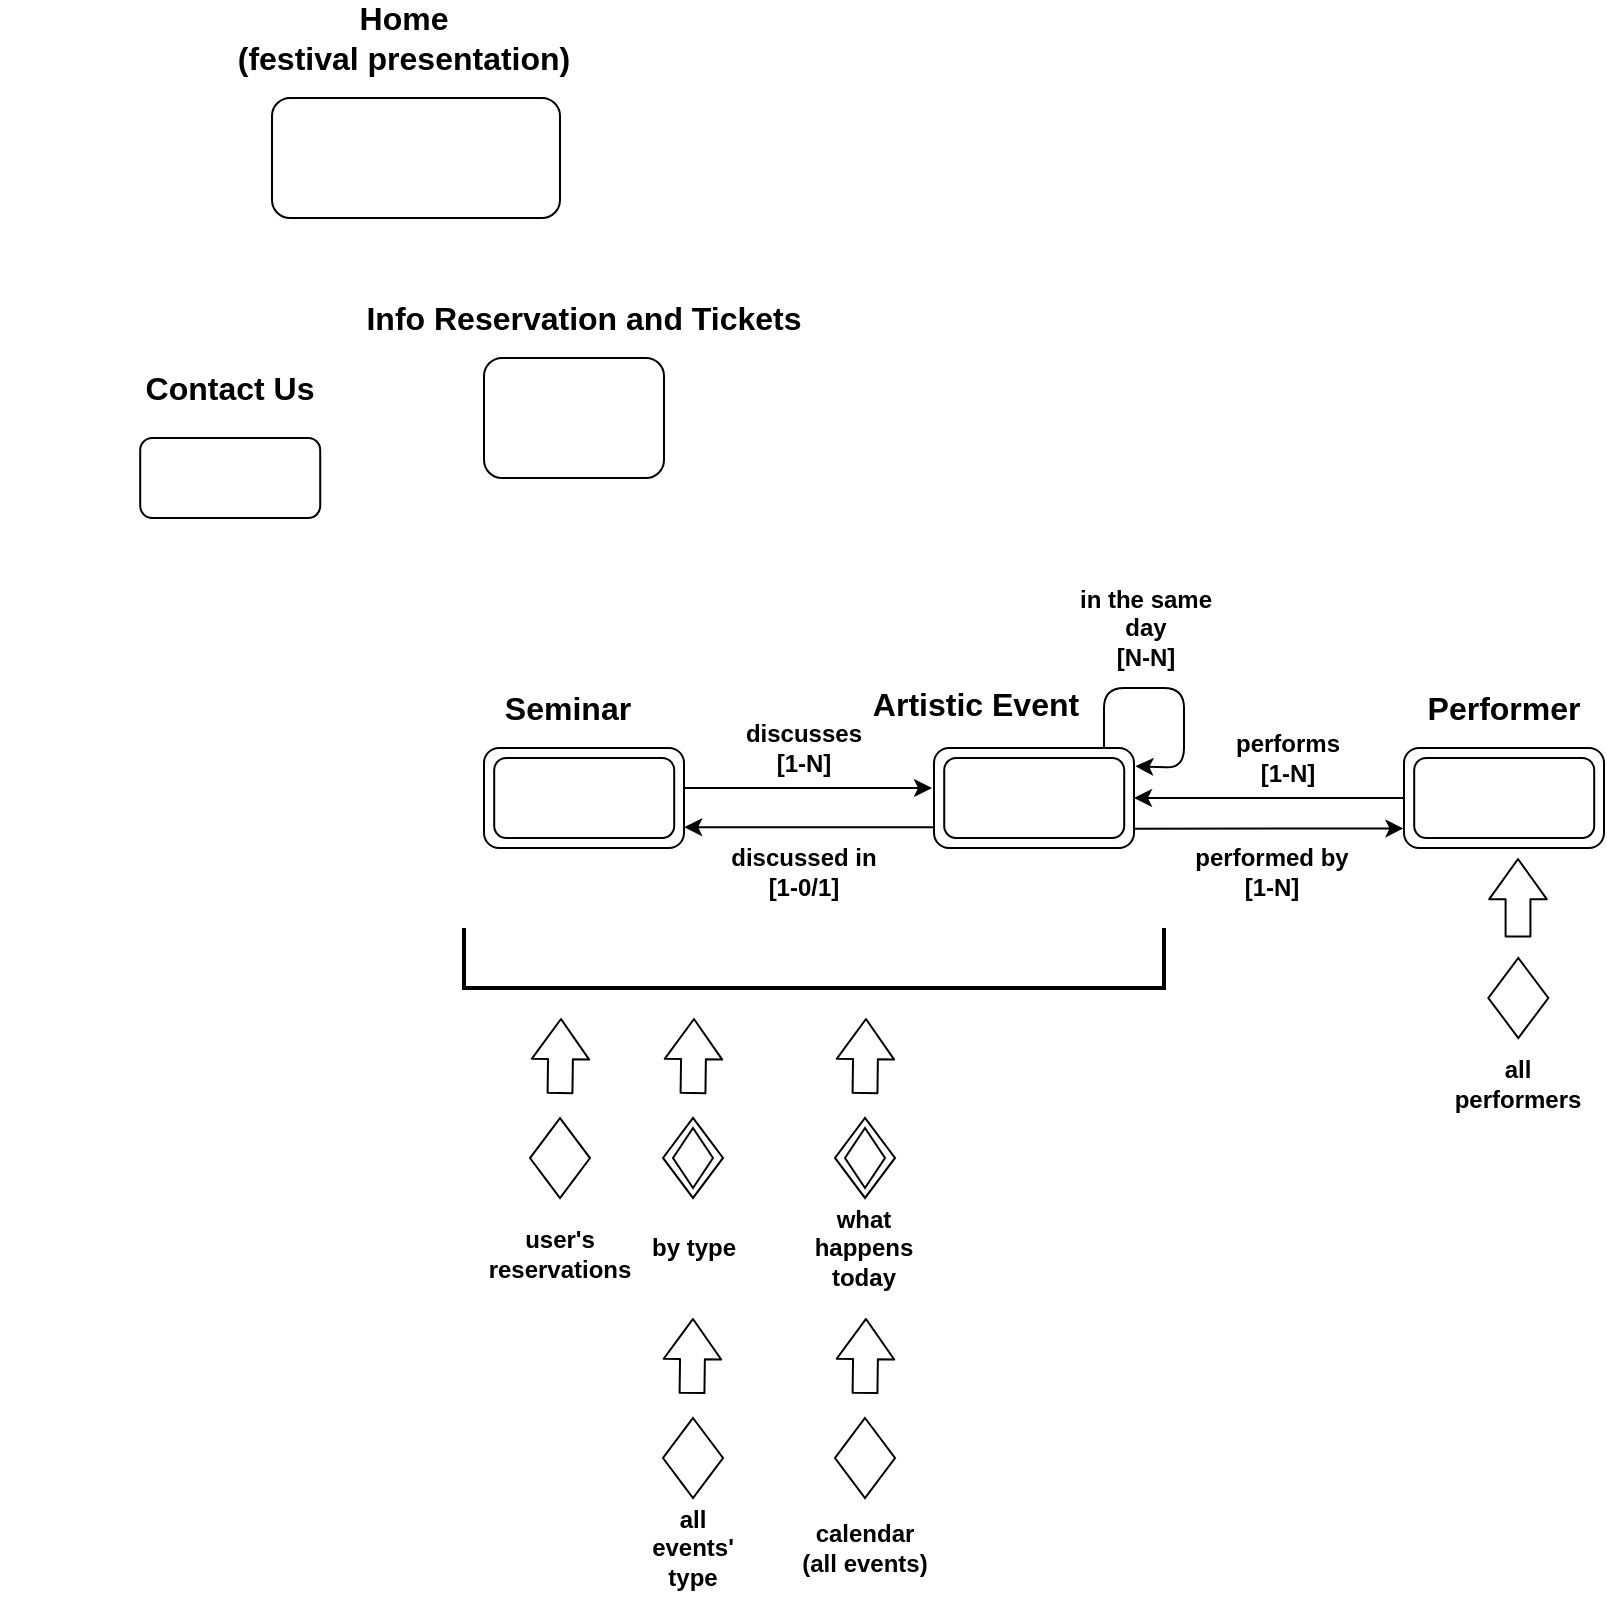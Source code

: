 <mxfile version="10.9.5" type="device"><diagram name="Page-1" id="2a216829-ef6e-dabb-86c1-c78162f3ba2b"><mxGraphModel dx="1756" dy="1036" grid="1" gridSize="10" guides="1" tooltips="1" connect="1" arrows="1" fold="1" page="1" pageScale="1" pageWidth="850" pageHeight="1100" background="#ffffff" math="0" shadow="0"><root><mxCell id="0"/><mxCell id="1" parent="0"/><mxCell id="blR_wqvp6wpX8DeXS2Al-13" value="" style="rounded=1;whiteSpace=wrap;html=1;comic=0;strokeColor=#000000;" parent="1" vertex="1"><mxGeometry x="705" y="625" width="100" height="50" as="geometry"/></mxCell><mxCell id="blR_wqvp6wpX8DeXS2Al-4" value="" style="rounded=1;whiteSpace=wrap;html=1;comic=0;strokeColor=#000000;" parent="1" vertex="1"><mxGeometry x="73.103" y="470" width="90" height="40" as="geometry"/></mxCell><mxCell id="blR_wqvp6wpX8DeXS2Al-5" value="&lt;b&gt;&lt;font style=&quot;font-size: 12px&quot;&gt;&lt;br&gt;&lt;/font&gt;&lt;/b&gt;" style="rounded=1;whiteSpace=wrap;html=1;comic=0;strokeColor=#000000;" parent="1" vertex="1"><mxGeometry x="245" y="430" width="90" height="60" as="geometry"/></mxCell><mxCell id="blR_wqvp6wpX8DeXS2Al-12" value="" style="rounded=1;whiteSpace=wrap;html=1;comic=0;strokeColor=#000000;" parent="1" vertex="1"><mxGeometry x="710.103" y="630" width="90" height="40" as="geometry"/></mxCell><mxCell id="blR_wqvp6wpX8DeXS2Al-14" value="" style="rounded=1;whiteSpace=wrap;html=1;comic=0;strokeColor=#000000;" parent="1" vertex="1"><mxGeometry x="470" y="625" width="100" height="50" as="geometry"/></mxCell><mxCell id="blR_wqvp6wpX8DeXS2Al-15" value="&lt;b&gt;&lt;font style=&quot;font-size: 12px&quot;&gt;&lt;br&gt;&lt;/font&gt;&lt;/b&gt;" style="rounded=1;whiteSpace=wrap;html=1;comic=0;strokeColor=#000000;" parent="1" vertex="1"><mxGeometry x="475.103" y="630" width="90" height="40" as="geometry"/></mxCell><mxCell id="blR_wqvp6wpX8DeXS2Al-16" value="" style="rounded=1;whiteSpace=wrap;html=1;comic=0;strokeColor=#000000;" parent="1" vertex="1"><mxGeometry x="245" y="625" width="100" height="50" as="geometry"/></mxCell><mxCell id="blR_wqvp6wpX8DeXS2Al-17" value="" style="rounded=1;whiteSpace=wrap;html=1;comic=0;strokeColor=#000000;" parent="1" vertex="1"><mxGeometry x="250.103" y="630" width="90" height="40" as="geometry"/></mxCell><mxCell id="ynMecOtG74NgeooXqyOU-1" value="" style="endArrow=classic;html=1;exitX=0;exitY=0.5;exitDx=0;exitDy=0;entryX=1;entryY=0.5;entryDx=0;entryDy=0;" parent="1" source="blR_wqvp6wpX8DeXS2Al-13" target="blR_wqvp6wpX8DeXS2Al-14" edge="1"><mxGeometry width="50" height="50" relative="1" as="geometry"><mxPoint x="495" y="505" as="sourcePoint"/><mxPoint x="565" y="635" as="targetPoint"/></mxGeometry></mxCell><mxCell id="ynMecOtG74NgeooXqyOU-2" value="" style="endArrow=classic;html=1;entryX=-0.003;entryY=0.804;entryDx=0;entryDy=0;exitX=0.995;exitY=0.807;exitDx=0;exitDy=0;exitPerimeter=0;entryPerimeter=0;" parent="1" source="blR_wqvp6wpX8DeXS2Al-14" target="blR_wqvp6wpX8DeXS2Al-13" edge="1"><mxGeometry width="50" height="50" relative="1" as="geometry"><mxPoint x="575" y="658" as="sourcePoint"/><mxPoint x="505" y="515" as="targetPoint"/></mxGeometry></mxCell><mxCell id="ynMecOtG74NgeooXqyOU-3" value="&lt;b&gt;performed by&lt;br&gt;[1-N]&lt;br&gt;&lt;/b&gt;" style="text;html=1;strokeColor=none;fillColor=none;align=center;verticalAlign=middle;whiteSpace=wrap;rounded=0;" parent="1" vertex="1"><mxGeometry x="599" y="667.5" width="80" height="38" as="geometry"/></mxCell><mxCell id="ynMecOtG74NgeooXqyOU-4" value="&lt;b&gt;performs&lt;br&gt;[1-N]&lt;br&gt;&lt;/b&gt;" style="text;html=1;strokeColor=none;fillColor=none;align=center;verticalAlign=middle;whiteSpace=wrap;rounded=0;" parent="1" vertex="1"><mxGeometry x="615" y="605" width="64" height="50" as="geometry"/></mxCell><mxCell id="ynMecOtG74NgeooXqyOU-7" value="" style="endArrow=classic;html=1;entryX=1.007;entryY=0.182;entryDx=0;entryDy=0;entryPerimeter=0;" parent="1" target="blR_wqvp6wpX8DeXS2Al-14" edge="1"><mxGeometry width="50" height="50" relative="1" as="geometry"><mxPoint x="555" y="625" as="sourcePoint"/><mxPoint x="575" y="635" as="targetPoint"/><Array as="points"><mxPoint x="555" y="595"/><mxPoint x="595" y="595"/><mxPoint x="595" y="635"/></Array></mxGeometry></mxCell><mxCell id="ynMecOtG74NgeooXqyOU-11" value="&lt;b&gt;in the same day&lt;br&gt;[N-N]&lt;br&gt;&lt;/b&gt;" style="text;html=1;strokeColor=none;fillColor=none;align=center;verticalAlign=middle;whiteSpace=wrap;rounded=0;" parent="1" vertex="1"><mxGeometry x="541" y="537.5" width="70" height="55" as="geometry"/></mxCell><mxCell id="ynMecOtG74NgeooXqyOU-12" value="" style="endArrow=classic;html=1;" parent="1" edge="1"><mxGeometry width="50" height="50" relative="1" as="geometry"><mxPoint x="345" y="645" as="sourcePoint"/><mxPoint x="469" y="645" as="targetPoint"/></mxGeometry></mxCell><mxCell id="ynMecOtG74NgeooXqyOU-13" value="" style="endArrow=classic;html=1;entryX=1.001;entryY=0.792;entryDx=0;entryDy=0;exitX=-0.005;exitY=0.792;exitDx=0;exitDy=0;entryPerimeter=0;exitPerimeter=0;" parent="1" source="blR_wqvp6wpX8DeXS2Al-14" target="blR_wqvp6wpX8DeXS2Al-16" edge="1"><mxGeometry width="50" height="50" relative="1" as="geometry"><mxPoint x="305" y="705" as="sourcePoint"/><mxPoint x="285" y="675" as="targetPoint"/></mxGeometry></mxCell><mxCell id="ynMecOtG74NgeooXqyOU-14" value="&lt;b&gt;discusses&lt;br&gt;[1-N]&lt;br&gt;&lt;/b&gt;" style="text;html=1;strokeColor=none;fillColor=none;align=center;verticalAlign=middle;whiteSpace=wrap;rounded=0;" parent="1" vertex="1"><mxGeometry x="365" y="602.5" width="80" height="45" as="geometry"/></mxCell><mxCell id="ynMecOtG74NgeooXqyOU-16" value="&lt;b&gt;discussed in&lt;br&gt;[1-0/1]&lt;br&gt;&lt;/b&gt;" style="text;html=1;strokeColor=none;fillColor=none;align=center;verticalAlign=middle;whiteSpace=wrap;rounded=0;" parent="1" vertex="1"><mxGeometry x="365" y="664" width="80" height="45" as="geometry"/></mxCell><mxCell id="ynMecOtG74NgeooXqyOU-17" value="" style="strokeWidth=2;html=1;shape=mxgraph.flowchart.annotation_1;align=left;pointerEvents=1;rotation=-90;" parent="1" vertex="1"><mxGeometry x="395" y="555" width="30" height="350" as="geometry"/></mxCell><mxCell id="ynMecOtG74NgeooXqyOU-18" value="" style="shape=flexArrow;endArrow=classic;html=1;width=12.414;endSize=6.366;endWidth=15.343;" parent="1" edge="1"><mxGeometry width="50" height="50" relative="1" as="geometry"><mxPoint x="762" y="719.781" as="sourcePoint"/><mxPoint x="762" y="680" as="targetPoint"/><Array as="points"/></mxGeometry></mxCell><mxCell id="ynMecOtG74NgeooXqyOU-19" value="" style="rhombus;html=1;align=center;whiteSpace=wrap;comic=0;strokeWidth=1;fontFamily=Comic Sans MS;fontStyle=1;" parent="1" vertex="1"><mxGeometry x="747.164" y="730" width="30" height="40" as="geometry"/></mxCell><mxCell id="ynMecOtG74NgeooXqyOU-20" value="&lt;b&gt;all performers&lt;br&gt;&lt;/b&gt;" style="text;html=1;strokeColor=none;fillColor=none;align=center;verticalAlign=middle;whiteSpace=wrap;rounded=0;" parent="1" vertex="1"><mxGeometry x="727" y="770" width="70" height="45" as="geometry"/></mxCell><mxCell id="ynMecOtG74NgeooXqyOU-21" value="" style="rhombus;html=1;align=center;whiteSpace=wrap;comic=0;strokeWidth=1;fontFamily=Comic Sans MS;fontStyle=1;" parent="1" vertex="1"><mxGeometry x="334.5" y="809.985" width="30" height="40" as="geometry"/></mxCell><mxCell id="ynMecOtG74NgeooXqyOU-22" value="" style="rhombus;html=1;align=center;whiteSpace=wrap;comic=0;strokeWidth=1;fontFamily=Comic Sans MS;fontStyle=1;" parent="1" vertex="1"><mxGeometry x="339.5" y="814.985" width="20" height="30" as="geometry"/></mxCell><mxCell id="ynMecOtG74NgeooXqyOU-23" value="" style="shape=flexArrow;endArrow=classic;html=1;width=12.414;endSize=6.366;endWidth=15.343;" parent="1" edge="1"><mxGeometry width="50" height="50" relative="1" as="geometry"><mxPoint x="349.5" y="798.0" as="sourcePoint"/><mxPoint x="350" y="760" as="targetPoint"/><Array as="points"/></mxGeometry></mxCell><mxCell id="ynMecOtG74NgeooXqyOU-24" value="&lt;b&gt;by type&lt;br&gt;&lt;/b&gt;" style="text;html=1;strokeColor=none;fillColor=none;align=center;verticalAlign=middle;whiteSpace=wrap;rounded=0;" parent="1" vertex="1"><mxGeometry x="314.5" y="865" width="70" height="20" as="geometry"/></mxCell><mxCell id="ynMecOtG74NgeooXqyOU-26" value="" style="rhombus;html=1;align=center;whiteSpace=wrap;comic=0;strokeWidth=1;fontFamily=Comic Sans MS;fontStyle=1;" parent="1" vertex="1"><mxGeometry x="420.5" y="809.985" width="30" height="40" as="geometry"/></mxCell><mxCell id="ynMecOtG74NgeooXqyOU-27" value="" style="rhombus;html=1;align=center;whiteSpace=wrap;comic=0;strokeWidth=1;fontFamily=Comic Sans MS;fontStyle=1;" parent="1" vertex="1"><mxGeometry x="425.5" y="814.985" width="20" height="30" as="geometry"/></mxCell><mxCell id="ynMecOtG74NgeooXqyOU-28" value="" style="shape=flexArrow;endArrow=classic;html=1;width=12.414;endSize=6.366;endWidth=15.343;" parent="1" edge="1"><mxGeometry width="50" height="50" relative="1" as="geometry"><mxPoint x="435.5" y="798" as="sourcePoint"/><mxPoint x="436" y="760" as="targetPoint"/><Array as="points"/></mxGeometry></mxCell><mxCell id="ynMecOtG74NgeooXqyOU-29" value="&lt;b&gt;what happens today&lt;br&gt;&lt;/b&gt;" style="text;html=1;strokeColor=none;fillColor=none;align=center;verticalAlign=middle;whiteSpace=wrap;rounded=0;" parent="1" vertex="1"><mxGeometry x="400" y="850" width="70" height="50" as="geometry"/></mxCell><mxCell id="ynMecOtG74NgeooXqyOU-30" value="" style="rhombus;html=1;align=center;whiteSpace=wrap;comic=0;strokeWidth=1;fontFamily=Comic Sans MS;fontStyle=1;" parent="1" vertex="1"><mxGeometry x="334.5" y="960" width="30" height="40" as="geometry"/></mxCell><mxCell id="ynMecOtG74NgeooXqyOU-31" value="" style="rhombus;html=1;align=center;whiteSpace=wrap;comic=0;strokeWidth=1;fontFamily=Comic Sans MS;fontStyle=1;" parent="1" vertex="1"><mxGeometry x="420.5" y="960" width="30" height="40" as="geometry"/></mxCell><mxCell id="ynMecOtG74NgeooXqyOU-33" value="" style="shape=flexArrow;endArrow=classic;html=1;width=12.414;endSize=6.366;endWidth=15.343;" parent="1" edge="1"><mxGeometry width="50" height="50" relative="1" as="geometry"><mxPoint x="349" y="947.978" as="sourcePoint"/><mxPoint x="349.5" y="909.978" as="targetPoint"/><Array as="points"/></mxGeometry></mxCell><mxCell id="ynMecOtG74NgeooXqyOU-34" value="" style="shape=flexArrow;endArrow=classic;html=1;width=12.414;endSize=6.366;endWidth=15.343;" parent="1" edge="1"><mxGeometry width="50" height="50" relative="1" as="geometry"><mxPoint x="435.5" y="947.978" as="sourcePoint"/><mxPoint x="436" y="909.978" as="targetPoint"/><Array as="points"/></mxGeometry></mxCell><mxCell id="ynMecOtG74NgeooXqyOU-35" value="&lt;b&gt;all events'&lt;br&gt;type&lt;br&gt;&lt;/b&gt;" style="text;html=1;strokeColor=none;fillColor=none;align=center;verticalAlign=middle;whiteSpace=wrap;rounded=0;" parent="1" vertex="1"><mxGeometry x="322" y="990" width="55" height="70" as="geometry"/></mxCell><mxCell id="ynMecOtG74NgeooXqyOU-36" value="&lt;b&gt;calendar&lt;br&gt;(all events)&lt;br&gt;&lt;/b&gt;" style="text;html=1;strokeColor=none;fillColor=none;align=center;verticalAlign=middle;whiteSpace=wrap;rounded=0;" parent="1" vertex="1"><mxGeometry x="403" y="1005" width="65" height="40" as="geometry"/></mxCell><mxCell id="F-Xr-NtM204NEwgvRK8P-1" value="&lt;b&gt;&lt;br&gt;&lt;/b&gt;" style="rounded=1;whiteSpace=wrap;html=1;comic=0;strokeColor=#000000;" parent="1" vertex="1"><mxGeometry x="139" y="300" width="144" height="60" as="geometry"/></mxCell><mxCell id="Z1gnt4a9cuH91cd64Azn-5" value="&lt;b&gt;&lt;font style=&quot;font-size: 16px&quot;&gt;Seminar&lt;/font&gt;&lt;/b&gt;" style="text;html=1;strokeColor=none;fillColor=none;align=center;verticalAlign=middle;whiteSpace=wrap;rounded=0;" vertex="1" parent="1"><mxGeometry x="252" y="595" width="70" height="20" as="geometry"/></mxCell><mxCell id="Z1gnt4a9cuH91cd64Azn-6" value="&lt;b&gt;&lt;font style=&quot;font-size: 16px&quot;&gt;Artistic Event&lt;/font&gt;&lt;/b&gt;" style="text;html=1;strokeColor=none;fillColor=none;align=center;verticalAlign=middle;whiteSpace=wrap;rounded=0;" vertex="1" parent="1"><mxGeometry x="435.5" y="592.5" width="110" height="20" as="geometry"/></mxCell><mxCell id="Z1gnt4a9cuH91cd64Azn-7" value="&lt;b&gt;&lt;font style=&quot;font-size: 16px&quot;&gt;Performer&lt;/font&gt;&lt;/b&gt;" style="text;html=1;strokeColor=none;fillColor=none;align=center;verticalAlign=middle;whiteSpace=wrap;rounded=0;" vertex="1" parent="1"><mxGeometry x="720" y="595" width="70" height="20" as="geometry"/></mxCell><mxCell id="Z1gnt4a9cuH91cd64Azn-8" value="&lt;b&gt;&lt;font style=&quot;font-size: 16px&quot;&gt;Home&lt;br&gt;(festival presentation)&lt;br&gt;&lt;/font&gt;&lt;/b&gt;" style="text;html=1;strokeColor=none;fillColor=none;align=center;verticalAlign=middle;whiteSpace=wrap;rounded=0;" vertex="1" parent="1"><mxGeometry x="115" y="260" width="180" height="20" as="geometry"/></mxCell><mxCell id="Z1gnt4a9cuH91cd64Azn-10" value="&lt;b&gt;&lt;font style=&quot;font-size: 16px&quot;&gt;Info Reservation and Tickets&lt;br&gt;&lt;/font&gt;&lt;/b&gt;" style="text;html=1;strokeColor=none;fillColor=none;align=center;verticalAlign=middle;whiteSpace=wrap;rounded=0;" vertex="1" parent="1"><mxGeometry x="180" y="400" width="230" height="20" as="geometry"/></mxCell><mxCell id="Z1gnt4a9cuH91cd64Azn-12" value="" style="shape=flexArrow;endArrow=classic;html=1;width=12.414;endSize=6.366;endWidth=15.343;" edge="1" parent="1"><mxGeometry width="50" height="50" relative="1" as="geometry"><mxPoint x="283" y="798" as="sourcePoint"/><mxPoint x="283.5" y="760" as="targetPoint"/><Array as="points"/></mxGeometry></mxCell><mxCell id="Z1gnt4a9cuH91cd64Azn-13" value="" style="rhombus;html=1;align=center;whiteSpace=wrap;comic=0;strokeWidth=1;fontFamily=Comic Sans MS;fontStyle=1;" vertex="1" parent="1"><mxGeometry x="268" y="810.035" width="30" height="40" as="geometry"/></mxCell><mxCell id="Z1gnt4a9cuH91cd64Azn-14" value="&lt;b&gt;user's&lt;br&gt;reservations&lt;br&gt;&lt;/b&gt;" style="text;html=1;strokeColor=none;fillColor=none;align=center;verticalAlign=middle;whiteSpace=wrap;rounded=0;" vertex="1" parent="1"><mxGeometry x="249" y="840" width="68" height="75" as="geometry"/></mxCell><mxCell id="Z1gnt4a9cuH91cd64Azn-16" value="&lt;b&gt;&lt;font style=&quot;font-size: 16px&quot;&gt;Contact Us&lt;br&gt;&lt;/font&gt;&lt;/b&gt;" style="text;html=1;strokeColor=none;fillColor=none;align=center;verticalAlign=middle;whiteSpace=wrap;rounded=0;" vertex="1" parent="1"><mxGeometry x="3" y="435" width="230" height="20" as="geometry"/></mxCell></root></mxGraphModel></diagram></mxfile>